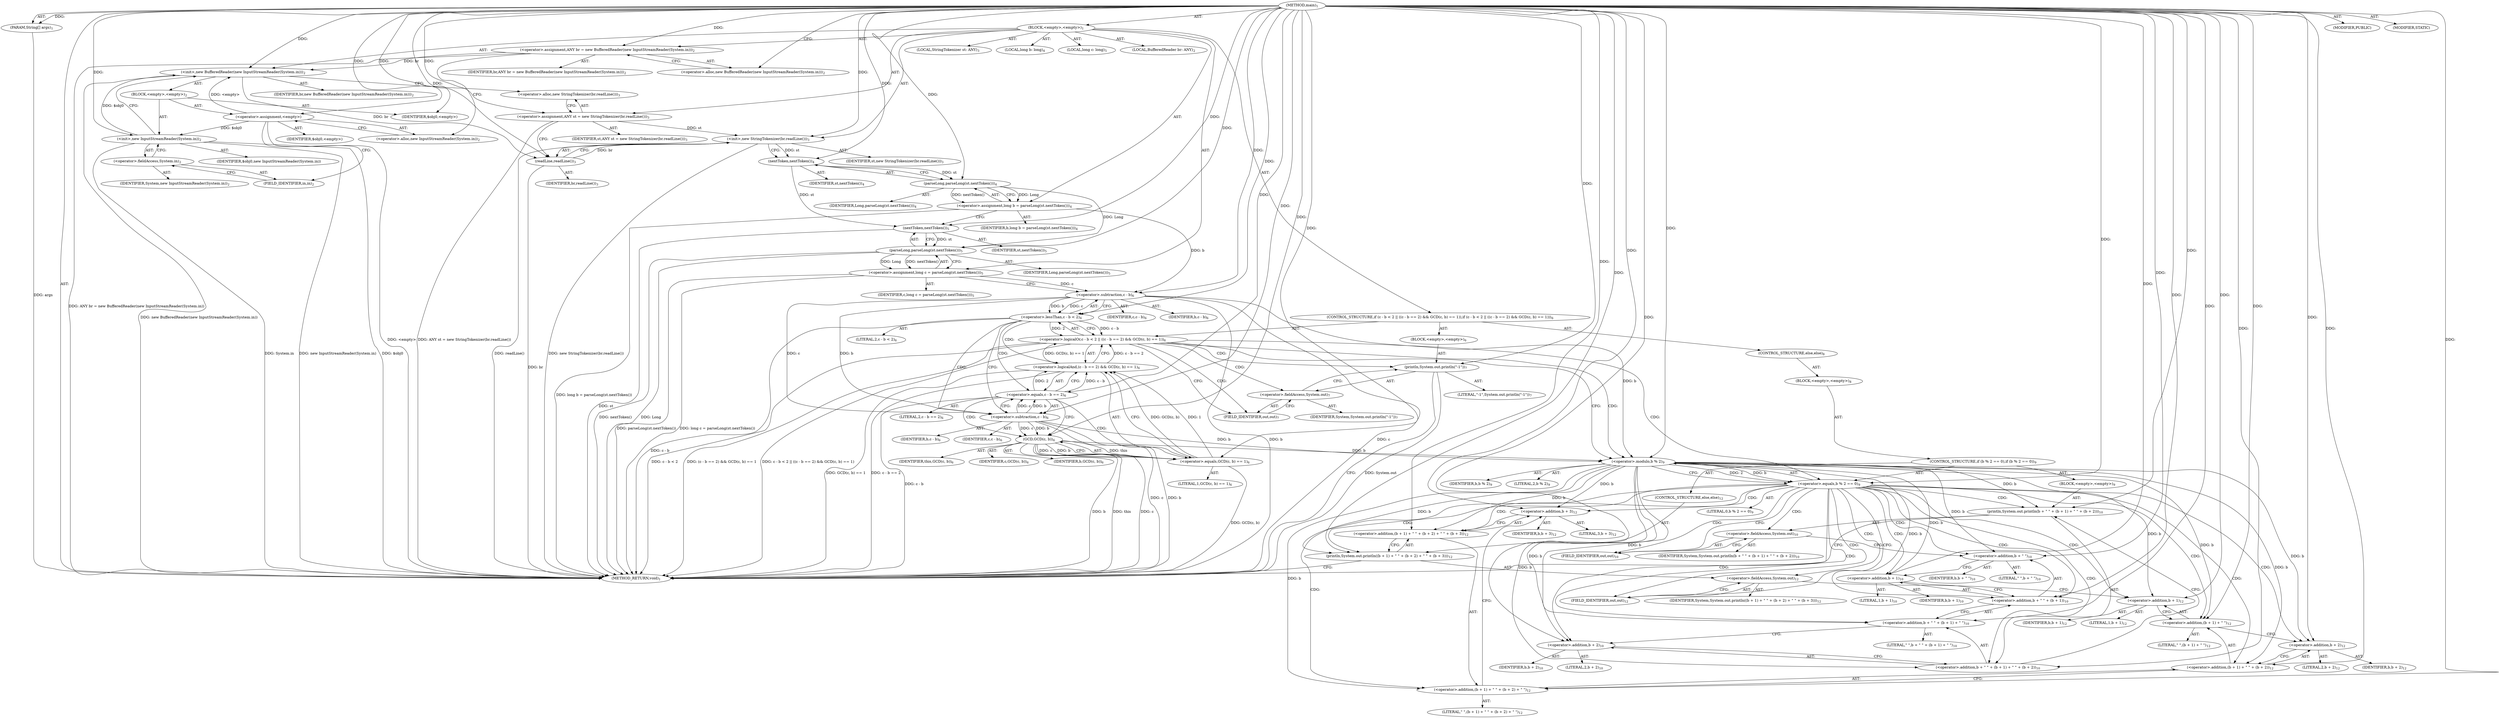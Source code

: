 digraph "main" {  
"21" [label = <(METHOD,main)<SUB>1</SUB>> ]
"22" [label = <(PARAM,String[] args)<SUB>1</SUB>> ]
"23" [label = <(BLOCK,&lt;empty&gt;,&lt;empty&gt;)<SUB>1</SUB>> ]
"4" [label = <(LOCAL,BufferedReader br: ANY)<SUB>2</SUB>> ]
"24" [label = <(&lt;operator&gt;.assignment,ANY br = new BufferedReader(new InputStreamReader(System.in)))<SUB>2</SUB>> ]
"25" [label = <(IDENTIFIER,br,ANY br = new BufferedReader(new InputStreamReader(System.in)))<SUB>2</SUB>> ]
"26" [label = <(&lt;operator&gt;.alloc,new BufferedReader(new InputStreamReader(System.in)))<SUB>2</SUB>> ]
"27" [label = <(&lt;init&gt;,new BufferedReader(new InputStreamReader(System.in)))<SUB>2</SUB>> ]
"3" [label = <(IDENTIFIER,br,new BufferedReader(new InputStreamReader(System.in)))<SUB>2</SUB>> ]
"28" [label = <(BLOCK,&lt;empty&gt;,&lt;empty&gt;)<SUB>2</SUB>> ]
"29" [label = <(&lt;operator&gt;.assignment,&lt;empty&gt;)> ]
"30" [label = <(IDENTIFIER,$obj0,&lt;empty&gt;)> ]
"31" [label = <(&lt;operator&gt;.alloc,new InputStreamReader(System.in))<SUB>2</SUB>> ]
"32" [label = <(&lt;init&gt;,new InputStreamReader(System.in))<SUB>2</SUB>> ]
"33" [label = <(IDENTIFIER,$obj0,new InputStreamReader(System.in))> ]
"34" [label = <(&lt;operator&gt;.fieldAccess,System.in)<SUB>2</SUB>> ]
"35" [label = <(IDENTIFIER,System,new InputStreamReader(System.in))<SUB>2</SUB>> ]
"36" [label = <(FIELD_IDENTIFIER,in,in)<SUB>2</SUB>> ]
"37" [label = <(IDENTIFIER,$obj0,&lt;empty&gt;)> ]
"6" [label = <(LOCAL,StringTokenizer st: ANY)<SUB>3</SUB>> ]
"38" [label = <(&lt;operator&gt;.assignment,ANY st = new StringTokenizer(br.readLine()))<SUB>3</SUB>> ]
"39" [label = <(IDENTIFIER,st,ANY st = new StringTokenizer(br.readLine()))<SUB>3</SUB>> ]
"40" [label = <(&lt;operator&gt;.alloc,new StringTokenizer(br.readLine()))<SUB>3</SUB>> ]
"41" [label = <(&lt;init&gt;,new StringTokenizer(br.readLine()))<SUB>3</SUB>> ]
"5" [label = <(IDENTIFIER,st,new StringTokenizer(br.readLine()))<SUB>3</SUB>> ]
"42" [label = <(readLine,readLine())<SUB>3</SUB>> ]
"43" [label = <(IDENTIFIER,br,readLine())<SUB>3</SUB>> ]
"44" [label = <(LOCAL,long b: long)<SUB>4</SUB>> ]
"45" [label = <(&lt;operator&gt;.assignment,long b = parseLong(st.nextToken()))<SUB>4</SUB>> ]
"46" [label = <(IDENTIFIER,b,long b = parseLong(st.nextToken()))<SUB>4</SUB>> ]
"47" [label = <(parseLong,parseLong(st.nextToken()))<SUB>4</SUB>> ]
"48" [label = <(IDENTIFIER,Long,parseLong(st.nextToken()))<SUB>4</SUB>> ]
"49" [label = <(nextToken,nextToken())<SUB>4</SUB>> ]
"50" [label = <(IDENTIFIER,st,nextToken())<SUB>4</SUB>> ]
"51" [label = <(LOCAL,long c: long)<SUB>5</SUB>> ]
"52" [label = <(&lt;operator&gt;.assignment,long c = parseLong(st.nextToken()))<SUB>5</SUB>> ]
"53" [label = <(IDENTIFIER,c,long c = parseLong(st.nextToken()))<SUB>5</SUB>> ]
"54" [label = <(parseLong,parseLong(st.nextToken()))<SUB>5</SUB>> ]
"55" [label = <(IDENTIFIER,Long,parseLong(st.nextToken()))<SUB>5</SUB>> ]
"56" [label = <(nextToken,nextToken())<SUB>5</SUB>> ]
"57" [label = <(IDENTIFIER,st,nextToken())<SUB>5</SUB>> ]
"58" [label = <(CONTROL_STRUCTURE,if (c - b &lt; 2 || ((c - b == 2) &amp;&amp; GCD(c, b) == 1)),if (c - b &lt; 2 || ((c - b == 2) &amp;&amp; GCD(c, b) == 1)))<SUB>6</SUB>> ]
"59" [label = <(&lt;operator&gt;.logicalOr,c - b &lt; 2 || ((c - b == 2) &amp;&amp; GCD(c, b) == 1))<SUB>6</SUB>> ]
"60" [label = <(&lt;operator&gt;.lessThan,c - b &lt; 2)<SUB>6</SUB>> ]
"61" [label = <(&lt;operator&gt;.subtraction,c - b)<SUB>6</SUB>> ]
"62" [label = <(IDENTIFIER,c,c - b)<SUB>6</SUB>> ]
"63" [label = <(IDENTIFIER,b,c - b)<SUB>6</SUB>> ]
"64" [label = <(LITERAL,2,c - b &lt; 2)<SUB>6</SUB>> ]
"65" [label = <(&lt;operator&gt;.logicalAnd,(c - b == 2) &amp;&amp; GCD(c, b) == 1)<SUB>6</SUB>> ]
"66" [label = <(&lt;operator&gt;.equals,c - b == 2)<SUB>6</SUB>> ]
"67" [label = <(&lt;operator&gt;.subtraction,c - b)<SUB>6</SUB>> ]
"68" [label = <(IDENTIFIER,c,c - b)<SUB>6</SUB>> ]
"69" [label = <(IDENTIFIER,b,c - b)<SUB>6</SUB>> ]
"70" [label = <(LITERAL,2,c - b == 2)<SUB>6</SUB>> ]
"71" [label = <(&lt;operator&gt;.equals,GCD(c, b) == 1)<SUB>6</SUB>> ]
"72" [label = <(GCD,GCD(c, b))<SUB>6</SUB>> ]
"73" [label = <(IDENTIFIER,this,GCD(c, b))<SUB>6</SUB>> ]
"74" [label = <(IDENTIFIER,c,GCD(c, b))<SUB>6</SUB>> ]
"75" [label = <(IDENTIFIER,b,GCD(c, b))<SUB>6</SUB>> ]
"76" [label = <(LITERAL,1,GCD(c, b) == 1)<SUB>6</SUB>> ]
"77" [label = <(BLOCK,&lt;empty&gt;,&lt;empty&gt;)<SUB>6</SUB>> ]
"78" [label = <(println,System.out.println(&quot;-1&quot;))<SUB>7</SUB>> ]
"79" [label = <(&lt;operator&gt;.fieldAccess,System.out)<SUB>7</SUB>> ]
"80" [label = <(IDENTIFIER,System,System.out.println(&quot;-1&quot;))<SUB>7</SUB>> ]
"81" [label = <(FIELD_IDENTIFIER,out,out)<SUB>7</SUB>> ]
"82" [label = <(LITERAL,&quot;-1&quot;,System.out.println(&quot;-1&quot;))<SUB>7</SUB>> ]
"83" [label = <(CONTROL_STRUCTURE,else,else)<SUB>8</SUB>> ]
"84" [label = <(BLOCK,&lt;empty&gt;,&lt;empty&gt;)<SUB>8</SUB>> ]
"85" [label = <(CONTROL_STRUCTURE,if (b % 2 == 0),if (b % 2 == 0))<SUB>9</SUB>> ]
"86" [label = <(&lt;operator&gt;.equals,b % 2 == 0)<SUB>9</SUB>> ]
"87" [label = <(&lt;operator&gt;.modulo,b % 2)<SUB>9</SUB>> ]
"88" [label = <(IDENTIFIER,b,b % 2)<SUB>9</SUB>> ]
"89" [label = <(LITERAL,2,b % 2)<SUB>9</SUB>> ]
"90" [label = <(LITERAL,0,b % 2 == 0)<SUB>9</SUB>> ]
"91" [label = <(BLOCK,&lt;empty&gt;,&lt;empty&gt;)<SUB>9</SUB>> ]
"92" [label = <(println,System.out.println(b + &quot; &quot; + (b + 1) + &quot; &quot; + (b + 2)))<SUB>10</SUB>> ]
"93" [label = <(&lt;operator&gt;.fieldAccess,System.out)<SUB>10</SUB>> ]
"94" [label = <(IDENTIFIER,System,System.out.println(b + &quot; &quot; + (b + 1) + &quot; &quot; + (b + 2)))<SUB>10</SUB>> ]
"95" [label = <(FIELD_IDENTIFIER,out,out)<SUB>10</SUB>> ]
"96" [label = <(&lt;operator&gt;.addition,b + &quot; &quot; + (b + 1) + &quot; &quot; + (b + 2))<SUB>10</SUB>> ]
"97" [label = <(&lt;operator&gt;.addition,b + &quot; &quot; + (b + 1) + &quot; &quot;)<SUB>10</SUB>> ]
"98" [label = <(&lt;operator&gt;.addition,b + &quot; &quot; + (b + 1))<SUB>10</SUB>> ]
"99" [label = <(&lt;operator&gt;.addition,b + &quot; &quot;)<SUB>10</SUB>> ]
"100" [label = <(IDENTIFIER,b,b + &quot; &quot;)<SUB>10</SUB>> ]
"101" [label = <(LITERAL,&quot; &quot;,b + &quot; &quot;)<SUB>10</SUB>> ]
"102" [label = <(&lt;operator&gt;.addition,b + 1)<SUB>10</SUB>> ]
"103" [label = <(IDENTIFIER,b,b + 1)<SUB>10</SUB>> ]
"104" [label = <(LITERAL,1,b + 1)<SUB>10</SUB>> ]
"105" [label = <(LITERAL,&quot; &quot;,b + &quot; &quot; + (b + 1) + &quot; &quot;)<SUB>10</SUB>> ]
"106" [label = <(&lt;operator&gt;.addition,b + 2)<SUB>10</SUB>> ]
"107" [label = <(IDENTIFIER,b,b + 2)<SUB>10</SUB>> ]
"108" [label = <(LITERAL,2,b + 2)<SUB>10</SUB>> ]
"109" [label = <(CONTROL_STRUCTURE,else,else)<SUB>12</SUB>> ]
"110" [label = <(println,System.out.println((b + 1) + &quot; &quot; + (b + 2) + &quot; &quot; + (b + 3)))<SUB>12</SUB>> ]
"111" [label = <(&lt;operator&gt;.fieldAccess,System.out)<SUB>12</SUB>> ]
"112" [label = <(IDENTIFIER,System,System.out.println((b + 1) + &quot; &quot; + (b + 2) + &quot; &quot; + (b + 3)))<SUB>12</SUB>> ]
"113" [label = <(FIELD_IDENTIFIER,out,out)<SUB>12</SUB>> ]
"114" [label = <(&lt;operator&gt;.addition,(b + 1) + &quot; &quot; + (b + 2) + &quot; &quot; + (b + 3))<SUB>12</SUB>> ]
"115" [label = <(&lt;operator&gt;.addition,(b + 1) + &quot; &quot; + (b + 2) + &quot; &quot;)<SUB>12</SUB>> ]
"116" [label = <(&lt;operator&gt;.addition,(b + 1) + &quot; &quot; + (b + 2))<SUB>12</SUB>> ]
"117" [label = <(&lt;operator&gt;.addition,(b + 1) + &quot; &quot;)<SUB>12</SUB>> ]
"118" [label = <(&lt;operator&gt;.addition,b + 1)<SUB>12</SUB>> ]
"119" [label = <(IDENTIFIER,b,b + 1)<SUB>12</SUB>> ]
"120" [label = <(LITERAL,1,b + 1)<SUB>12</SUB>> ]
"121" [label = <(LITERAL,&quot; &quot;,(b + 1) + &quot; &quot;)<SUB>12</SUB>> ]
"122" [label = <(&lt;operator&gt;.addition,b + 2)<SUB>12</SUB>> ]
"123" [label = <(IDENTIFIER,b,b + 2)<SUB>12</SUB>> ]
"124" [label = <(LITERAL,2,b + 2)<SUB>12</SUB>> ]
"125" [label = <(LITERAL,&quot; &quot;,(b + 1) + &quot; &quot; + (b + 2) + &quot; &quot;)<SUB>12</SUB>> ]
"126" [label = <(&lt;operator&gt;.addition,b + 3)<SUB>12</SUB>> ]
"127" [label = <(IDENTIFIER,b,b + 3)<SUB>12</SUB>> ]
"128" [label = <(LITERAL,3,b + 3)<SUB>12</SUB>> ]
"129" [label = <(MODIFIER,PUBLIC)> ]
"130" [label = <(MODIFIER,STATIC)> ]
"131" [label = <(METHOD_RETURN,void)<SUB>1</SUB>> ]
  "21" -> "22"  [ label = "AST: "] 
  "21" -> "23"  [ label = "AST: "] 
  "21" -> "129"  [ label = "AST: "] 
  "21" -> "130"  [ label = "AST: "] 
  "21" -> "131"  [ label = "AST: "] 
  "23" -> "4"  [ label = "AST: "] 
  "23" -> "24"  [ label = "AST: "] 
  "23" -> "27"  [ label = "AST: "] 
  "23" -> "6"  [ label = "AST: "] 
  "23" -> "38"  [ label = "AST: "] 
  "23" -> "41"  [ label = "AST: "] 
  "23" -> "44"  [ label = "AST: "] 
  "23" -> "45"  [ label = "AST: "] 
  "23" -> "51"  [ label = "AST: "] 
  "23" -> "52"  [ label = "AST: "] 
  "23" -> "58"  [ label = "AST: "] 
  "24" -> "25"  [ label = "AST: "] 
  "24" -> "26"  [ label = "AST: "] 
  "27" -> "3"  [ label = "AST: "] 
  "27" -> "28"  [ label = "AST: "] 
  "28" -> "29"  [ label = "AST: "] 
  "28" -> "32"  [ label = "AST: "] 
  "28" -> "37"  [ label = "AST: "] 
  "29" -> "30"  [ label = "AST: "] 
  "29" -> "31"  [ label = "AST: "] 
  "32" -> "33"  [ label = "AST: "] 
  "32" -> "34"  [ label = "AST: "] 
  "34" -> "35"  [ label = "AST: "] 
  "34" -> "36"  [ label = "AST: "] 
  "38" -> "39"  [ label = "AST: "] 
  "38" -> "40"  [ label = "AST: "] 
  "41" -> "5"  [ label = "AST: "] 
  "41" -> "42"  [ label = "AST: "] 
  "42" -> "43"  [ label = "AST: "] 
  "45" -> "46"  [ label = "AST: "] 
  "45" -> "47"  [ label = "AST: "] 
  "47" -> "48"  [ label = "AST: "] 
  "47" -> "49"  [ label = "AST: "] 
  "49" -> "50"  [ label = "AST: "] 
  "52" -> "53"  [ label = "AST: "] 
  "52" -> "54"  [ label = "AST: "] 
  "54" -> "55"  [ label = "AST: "] 
  "54" -> "56"  [ label = "AST: "] 
  "56" -> "57"  [ label = "AST: "] 
  "58" -> "59"  [ label = "AST: "] 
  "58" -> "77"  [ label = "AST: "] 
  "58" -> "83"  [ label = "AST: "] 
  "59" -> "60"  [ label = "AST: "] 
  "59" -> "65"  [ label = "AST: "] 
  "60" -> "61"  [ label = "AST: "] 
  "60" -> "64"  [ label = "AST: "] 
  "61" -> "62"  [ label = "AST: "] 
  "61" -> "63"  [ label = "AST: "] 
  "65" -> "66"  [ label = "AST: "] 
  "65" -> "71"  [ label = "AST: "] 
  "66" -> "67"  [ label = "AST: "] 
  "66" -> "70"  [ label = "AST: "] 
  "67" -> "68"  [ label = "AST: "] 
  "67" -> "69"  [ label = "AST: "] 
  "71" -> "72"  [ label = "AST: "] 
  "71" -> "76"  [ label = "AST: "] 
  "72" -> "73"  [ label = "AST: "] 
  "72" -> "74"  [ label = "AST: "] 
  "72" -> "75"  [ label = "AST: "] 
  "77" -> "78"  [ label = "AST: "] 
  "78" -> "79"  [ label = "AST: "] 
  "78" -> "82"  [ label = "AST: "] 
  "79" -> "80"  [ label = "AST: "] 
  "79" -> "81"  [ label = "AST: "] 
  "83" -> "84"  [ label = "AST: "] 
  "84" -> "85"  [ label = "AST: "] 
  "85" -> "86"  [ label = "AST: "] 
  "85" -> "91"  [ label = "AST: "] 
  "85" -> "109"  [ label = "AST: "] 
  "86" -> "87"  [ label = "AST: "] 
  "86" -> "90"  [ label = "AST: "] 
  "87" -> "88"  [ label = "AST: "] 
  "87" -> "89"  [ label = "AST: "] 
  "91" -> "92"  [ label = "AST: "] 
  "92" -> "93"  [ label = "AST: "] 
  "92" -> "96"  [ label = "AST: "] 
  "93" -> "94"  [ label = "AST: "] 
  "93" -> "95"  [ label = "AST: "] 
  "96" -> "97"  [ label = "AST: "] 
  "96" -> "106"  [ label = "AST: "] 
  "97" -> "98"  [ label = "AST: "] 
  "97" -> "105"  [ label = "AST: "] 
  "98" -> "99"  [ label = "AST: "] 
  "98" -> "102"  [ label = "AST: "] 
  "99" -> "100"  [ label = "AST: "] 
  "99" -> "101"  [ label = "AST: "] 
  "102" -> "103"  [ label = "AST: "] 
  "102" -> "104"  [ label = "AST: "] 
  "106" -> "107"  [ label = "AST: "] 
  "106" -> "108"  [ label = "AST: "] 
  "109" -> "110"  [ label = "AST: "] 
  "110" -> "111"  [ label = "AST: "] 
  "110" -> "114"  [ label = "AST: "] 
  "111" -> "112"  [ label = "AST: "] 
  "111" -> "113"  [ label = "AST: "] 
  "114" -> "115"  [ label = "AST: "] 
  "114" -> "126"  [ label = "AST: "] 
  "115" -> "116"  [ label = "AST: "] 
  "115" -> "125"  [ label = "AST: "] 
  "116" -> "117"  [ label = "AST: "] 
  "116" -> "122"  [ label = "AST: "] 
  "117" -> "118"  [ label = "AST: "] 
  "117" -> "121"  [ label = "AST: "] 
  "118" -> "119"  [ label = "AST: "] 
  "118" -> "120"  [ label = "AST: "] 
  "122" -> "123"  [ label = "AST: "] 
  "122" -> "124"  [ label = "AST: "] 
  "126" -> "127"  [ label = "AST: "] 
  "126" -> "128"  [ label = "AST: "] 
  "24" -> "31"  [ label = "CFG: "] 
  "27" -> "40"  [ label = "CFG: "] 
  "38" -> "42"  [ label = "CFG: "] 
  "41" -> "49"  [ label = "CFG: "] 
  "45" -> "56"  [ label = "CFG: "] 
  "52" -> "61"  [ label = "CFG: "] 
  "26" -> "24"  [ label = "CFG: "] 
  "40" -> "38"  [ label = "CFG: "] 
  "42" -> "41"  [ label = "CFG: "] 
  "47" -> "45"  [ label = "CFG: "] 
  "54" -> "52"  [ label = "CFG: "] 
  "59" -> "81"  [ label = "CFG: "] 
  "59" -> "87"  [ label = "CFG: "] 
  "29" -> "36"  [ label = "CFG: "] 
  "32" -> "27"  [ label = "CFG: "] 
  "49" -> "47"  [ label = "CFG: "] 
  "56" -> "54"  [ label = "CFG: "] 
  "60" -> "59"  [ label = "CFG: "] 
  "60" -> "67"  [ label = "CFG: "] 
  "65" -> "59"  [ label = "CFG: "] 
  "78" -> "131"  [ label = "CFG: "] 
  "31" -> "29"  [ label = "CFG: "] 
  "34" -> "32"  [ label = "CFG: "] 
  "61" -> "60"  [ label = "CFG: "] 
  "66" -> "65"  [ label = "CFG: "] 
  "66" -> "72"  [ label = "CFG: "] 
  "71" -> "65"  [ label = "CFG: "] 
  "79" -> "78"  [ label = "CFG: "] 
  "36" -> "34"  [ label = "CFG: "] 
  "67" -> "66"  [ label = "CFG: "] 
  "72" -> "71"  [ label = "CFG: "] 
  "81" -> "79"  [ label = "CFG: "] 
  "86" -> "95"  [ label = "CFG: "] 
  "86" -> "113"  [ label = "CFG: "] 
  "87" -> "86"  [ label = "CFG: "] 
  "92" -> "131"  [ label = "CFG: "] 
  "110" -> "131"  [ label = "CFG: "] 
  "93" -> "99"  [ label = "CFG: "] 
  "96" -> "92"  [ label = "CFG: "] 
  "111" -> "118"  [ label = "CFG: "] 
  "114" -> "110"  [ label = "CFG: "] 
  "95" -> "93"  [ label = "CFG: "] 
  "97" -> "106"  [ label = "CFG: "] 
  "106" -> "96"  [ label = "CFG: "] 
  "113" -> "111"  [ label = "CFG: "] 
  "115" -> "126"  [ label = "CFG: "] 
  "126" -> "114"  [ label = "CFG: "] 
  "98" -> "97"  [ label = "CFG: "] 
  "116" -> "115"  [ label = "CFG: "] 
  "99" -> "102"  [ label = "CFG: "] 
  "102" -> "98"  [ label = "CFG: "] 
  "117" -> "122"  [ label = "CFG: "] 
  "122" -> "116"  [ label = "CFG: "] 
  "118" -> "117"  [ label = "CFG: "] 
  "21" -> "26"  [ label = "CFG: "] 
  "22" -> "131"  [ label = "DDG: args"] 
  "24" -> "131"  [ label = "DDG: ANY br = new BufferedReader(new InputStreamReader(System.in))"] 
  "29" -> "131"  [ label = "DDG: &lt;empty&gt;"] 
  "32" -> "131"  [ label = "DDG: $obj0"] 
  "32" -> "131"  [ label = "DDG: System.in"] 
  "32" -> "131"  [ label = "DDG: new InputStreamReader(System.in)"] 
  "27" -> "131"  [ label = "DDG: new BufferedReader(new InputStreamReader(System.in))"] 
  "38" -> "131"  [ label = "DDG: ANY st = new StringTokenizer(br.readLine())"] 
  "42" -> "131"  [ label = "DDG: br"] 
  "41" -> "131"  [ label = "DDG: readLine()"] 
  "41" -> "131"  [ label = "DDG: new StringTokenizer(br.readLine())"] 
  "45" -> "131"  [ label = "DDG: long b = parseLong(st.nextToken())"] 
  "54" -> "131"  [ label = "DDG: Long"] 
  "56" -> "131"  [ label = "DDG: st"] 
  "54" -> "131"  [ label = "DDG: nextToken()"] 
  "52" -> "131"  [ label = "DDG: parseLong(st.nextToken())"] 
  "52" -> "131"  [ label = "DDG: long c = parseLong(st.nextToken())"] 
  "61" -> "131"  [ label = "DDG: c"] 
  "61" -> "131"  [ label = "DDG: b"] 
  "60" -> "131"  [ label = "DDG: c - b"] 
  "59" -> "131"  [ label = "DDG: c - b &lt; 2"] 
  "67" -> "131"  [ label = "DDG: c"] 
  "67" -> "131"  [ label = "DDG: b"] 
  "66" -> "131"  [ label = "DDG: c - b"] 
  "65" -> "131"  [ label = "DDG: c - b == 2"] 
  "72" -> "131"  [ label = "DDG: c"] 
  "72" -> "131"  [ label = "DDG: b"] 
  "71" -> "131"  [ label = "DDG: GCD(c, b)"] 
  "65" -> "131"  [ label = "DDG: GCD(c, b) == 1"] 
  "59" -> "131"  [ label = "DDG: (c - b == 2) &amp;&amp; GCD(c, b) == 1"] 
  "59" -> "131"  [ label = "DDG: c - b &lt; 2 || ((c - b == 2) &amp;&amp; GCD(c, b) == 1)"] 
  "78" -> "131"  [ label = "DDG: System.out"] 
  "72" -> "131"  [ label = "DDG: this"] 
  "21" -> "22"  [ label = "DDG: "] 
  "21" -> "24"  [ label = "DDG: "] 
  "21" -> "38"  [ label = "DDG: "] 
  "47" -> "45"  [ label = "DDG: Long"] 
  "47" -> "45"  [ label = "DDG: nextToken()"] 
  "54" -> "52"  [ label = "DDG: Long"] 
  "54" -> "52"  [ label = "DDG: nextToken()"] 
  "24" -> "27"  [ label = "DDG: br"] 
  "21" -> "27"  [ label = "DDG: "] 
  "29" -> "27"  [ label = "DDG: &lt;empty&gt;"] 
  "32" -> "27"  [ label = "DDG: $obj0"] 
  "38" -> "41"  [ label = "DDG: st"] 
  "21" -> "41"  [ label = "DDG: "] 
  "42" -> "41"  [ label = "DDG: br"] 
  "21" -> "29"  [ label = "DDG: "] 
  "21" -> "37"  [ label = "DDG: "] 
  "27" -> "42"  [ label = "DDG: br"] 
  "21" -> "42"  [ label = "DDG: "] 
  "21" -> "47"  [ label = "DDG: "] 
  "49" -> "47"  [ label = "DDG: st"] 
  "47" -> "54"  [ label = "DDG: Long"] 
  "21" -> "54"  [ label = "DDG: "] 
  "56" -> "54"  [ label = "DDG: st"] 
  "60" -> "59"  [ label = "DDG: c - b"] 
  "60" -> "59"  [ label = "DDG: 2"] 
  "65" -> "59"  [ label = "DDG: c - b == 2"] 
  "65" -> "59"  [ label = "DDG: GCD(c, b) == 1"] 
  "29" -> "32"  [ label = "DDG: $obj0"] 
  "21" -> "32"  [ label = "DDG: "] 
  "41" -> "49"  [ label = "DDG: st"] 
  "21" -> "49"  [ label = "DDG: "] 
  "49" -> "56"  [ label = "DDG: st"] 
  "21" -> "56"  [ label = "DDG: "] 
  "61" -> "60"  [ label = "DDG: c"] 
  "61" -> "60"  [ label = "DDG: b"] 
  "21" -> "60"  [ label = "DDG: "] 
  "66" -> "65"  [ label = "DDG: c - b"] 
  "66" -> "65"  [ label = "DDG: 2"] 
  "71" -> "65"  [ label = "DDG: GCD(c, b)"] 
  "71" -> "65"  [ label = "DDG: 1"] 
  "21" -> "78"  [ label = "DDG: "] 
  "52" -> "61"  [ label = "DDG: c"] 
  "21" -> "61"  [ label = "DDG: "] 
  "45" -> "61"  [ label = "DDG: b"] 
  "67" -> "66"  [ label = "DDG: c"] 
  "67" -> "66"  [ label = "DDG: b"] 
  "21" -> "66"  [ label = "DDG: "] 
  "72" -> "71"  [ label = "DDG: this"] 
  "72" -> "71"  [ label = "DDG: c"] 
  "72" -> "71"  [ label = "DDG: b"] 
  "21" -> "71"  [ label = "DDG: "] 
  "61" -> "67"  [ label = "DDG: c"] 
  "21" -> "67"  [ label = "DDG: "] 
  "61" -> "67"  [ label = "DDG: b"] 
  "21" -> "72"  [ label = "DDG: "] 
  "67" -> "72"  [ label = "DDG: c"] 
  "67" -> "72"  [ label = "DDG: b"] 
  "87" -> "86"  [ label = "DDG: b"] 
  "87" -> "86"  [ label = "DDG: 2"] 
  "21" -> "86"  [ label = "DDG: "] 
  "61" -> "87"  [ label = "DDG: b"] 
  "67" -> "87"  [ label = "DDG: b"] 
  "72" -> "87"  [ label = "DDG: b"] 
  "21" -> "87"  [ label = "DDG: "] 
  "87" -> "92"  [ label = "DDG: b"] 
  "21" -> "92"  [ label = "DDG: "] 
  "87" -> "110"  [ label = "DDG: b"] 
  "21" -> "110"  [ label = "DDG: "] 
  "87" -> "96"  [ label = "DDG: b"] 
  "21" -> "96"  [ label = "DDG: "] 
  "87" -> "114"  [ label = "DDG: b"] 
  "21" -> "114"  [ label = "DDG: "] 
  "87" -> "97"  [ label = "DDG: b"] 
  "21" -> "97"  [ label = "DDG: "] 
  "21" -> "106"  [ label = "DDG: "] 
  "87" -> "106"  [ label = "DDG: b"] 
  "87" -> "115"  [ label = "DDG: b"] 
  "21" -> "115"  [ label = "DDG: "] 
  "21" -> "126"  [ label = "DDG: "] 
  "87" -> "126"  [ label = "DDG: b"] 
  "87" -> "98"  [ label = "DDG: b"] 
  "21" -> "98"  [ label = "DDG: "] 
  "87" -> "116"  [ label = "DDG: b"] 
  "21" -> "116"  [ label = "DDG: "] 
  "87" -> "99"  [ label = "DDG: b"] 
  "21" -> "99"  [ label = "DDG: "] 
  "21" -> "102"  [ label = "DDG: "] 
  "87" -> "102"  [ label = "DDG: b"] 
  "87" -> "117"  [ label = "DDG: b"] 
  "21" -> "117"  [ label = "DDG: "] 
  "21" -> "122"  [ label = "DDG: "] 
  "87" -> "122"  [ label = "DDG: b"] 
  "87" -> "118"  [ label = "DDG: b"] 
  "21" -> "118"  [ label = "DDG: "] 
  "59" -> "81"  [ label = "CDG: "] 
  "59" -> "87"  [ label = "CDG: "] 
  "59" -> "79"  [ label = "CDG: "] 
  "59" -> "78"  [ label = "CDG: "] 
  "59" -> "86"  [ label = "CDG: "] 
  "60" -> "66"  [ label = "CDG: "] 
  "60" -> "67"  [ label = "CDG: "] 
  "60" -> "65"  [ label = "CDG: "] 
  "66" -> "72"  [ label = "CDG: "] 
  "66" -> "71"  [ label = "CDG: "] 
  "86" -> "115"  [ label = "CDG: "] 
  "86" -> "96"  [ label = "CDG: "] 
  "86" -> "98"  [ label = "CDG: "] 
  "86" -> "113"  [ label = "CDG: "] 
  "86" -> "116"  [ label = "CDG: "] 
  "86" -> "122"  [ label = "CDG: "] 
  "86" -> "99"  [ label = "CDG: "] 
  "86" -> "102"  [ label = "CDG: "] 
  "86" -> "114"  [ label = "CDG: "] 
  "86" -> "95"  [ label = "CDG: "] 
  "86" -> "92"  [ label = "CDG: "] 
  "86" -> "106"  [ label = "CDG: "] 
  "86" -> "97"  [ label = "CDG: "] 
  "86" -> "93"  [ label = "CDG: "] 
  "86" -> "126"  [ label = "CDG: "] 
  "86" -> "118"  [ label = "CDG: "] 
  "86" -> "110"  [ label = "CDG: "] 
  "86" -> "117"  [ label = "CDG: "] 
  "86" -> "111"  [ label = "CDG: "] 
}
